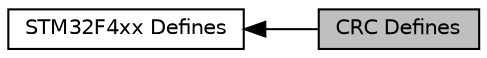 digraph "CRC Defines"
{
  edge [fontname="Helvetica",fontsize="10",labelfontname="Helvetica",labelfontsize="10"];
  node [fontname="Helvetica",fontsize="10",shape=record];
  rankdir=LR;
  Node1 [label="STM32F4xx Defines",height=0.2,width=0.4,color="black", fillcolor="white", style="filled",URL="$group__STM32F4xx__defines.html",tooltip="Defined Constants and Types for the STM32F4xx series. "];
  Node0 [label="CRC Defines",height=0.2,width=0.4,color="black", fillcolor="grey75", style="filled", fontcolor="black"];
  Node1->Node0 [shape=plaintext, dir="back", style="solid"];
}
